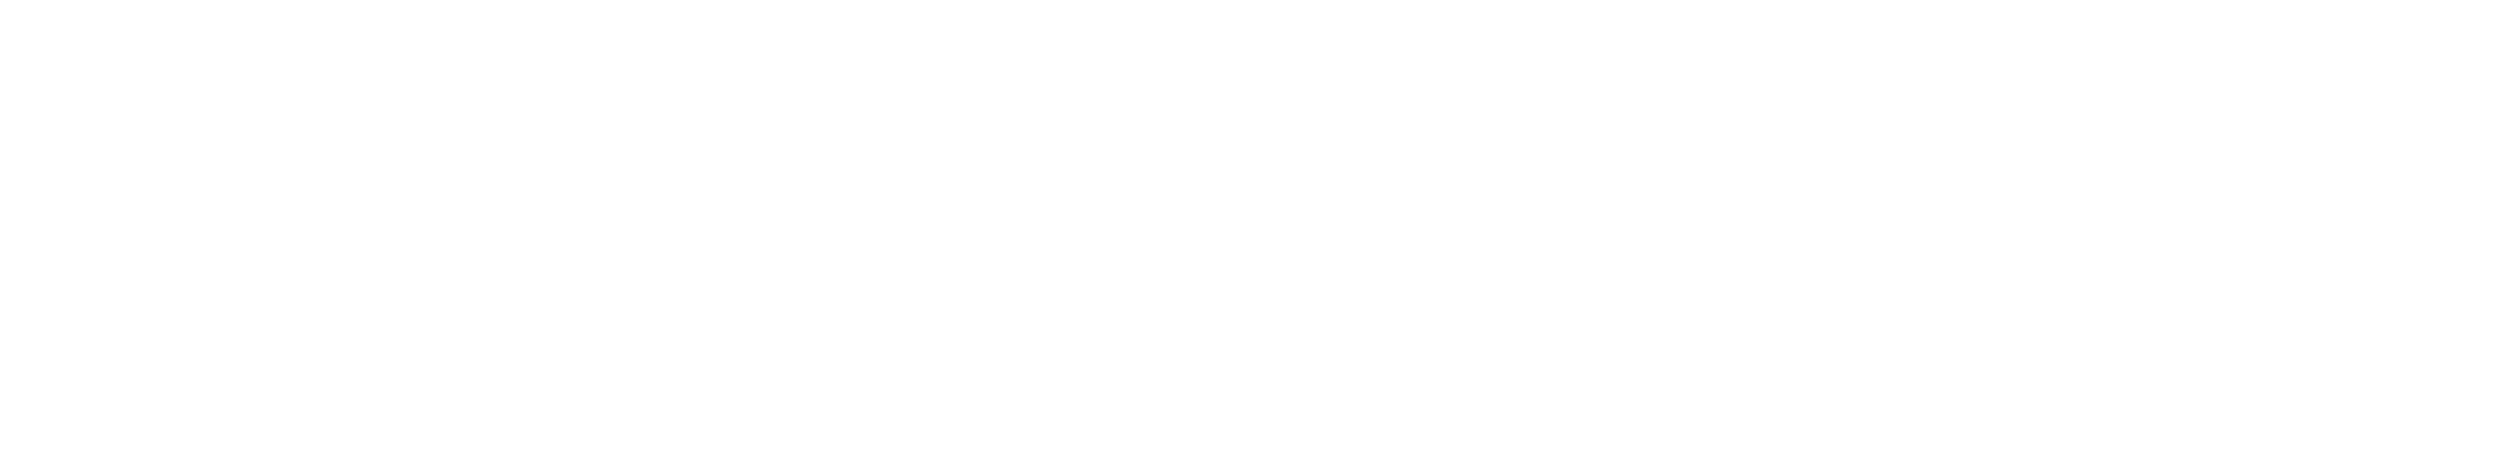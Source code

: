 digraph MathQuestGame {
    graph [bgcolor="transparent"];
    node [
        shape="box", 
        style="rounded,filled", 
        fillcolor="transparent", 
        fontcolor="white", 
        color="white", 
        penwidth=2
    ];
    edge [color="white", arrowhead="open"];

    Game [label="Game"];
    UserInterface [label="UserInterface"];
    RuleSet [label="RuleSet"];
    RuleCreation [label="RuleCreation"];
    TheoremProver [label="TheoremProver"];
    Player [label="Player"];
    Enemy [label="Enemy"];
    Item [label="Item"];
    LevelManager [label="LevelManager"];
    ScoreManager [label="ScoreManager"];
    Cursor [label="Cursor"];
    Font [label="Font"];
    HandleEvent [label="Handle Event"];
    RenderText [label="Render Text"];
    RenderCursor [label="Render Cursor"];
    RenderEquationImage [label="Render Equation Image"];
    UpdateCursorVisibility [label="Update Cursor Visibility"];
    UpdateEquationImage [label="Update Equation Image"];

    Game -> UserInterface;
    UserInterface -> TheoremProver;
    UserInterface -> Player;
    TheoremProver -> RuleSet;
    TheoremProver -> RuleCreation;

    Game -> LevelManager;
    LevelManager -> Player;
    LevelManager -> Enemy;
    LevelManager -> Item;

    Game -> ScoreManager;

    subgraph clusterUI {
        label="UserInterface";
        fontcolor="white";
        color="white";
        Cursor -> text;
        Cursor -> cursor_position;
        Cursor -> cursor_timer;
        Cursor -> cursor_visible;
        Cursor -> RenderCursor;

        cursor [label="Cursor"];
        equation_image [label="Equation Image"];
        text [label="Text"];
        cursor_position [label="Cursor Position"];
        cursor_timer [label="Cursor Timer"];
        cursor_visible [label="Cursor Visible"];
        font [label="Font"];
        handle_backspace [label="Handle Backspace()"];
        handle_left [label="Handle Left()"];
        handle_return [label="Handle Return()"];
        handle_right [label="Handle Right()"];
        handle_typing [label="Handle Typing()"];
        render [label="Render()"];
        update [label="Update()"];
        update_cursor_visibility [label="Update Cursor Visibility()"];
        update_equation_image [label="Update Equation Image()"];

        text -> handle_backspace;
        text -> handle_return;
        text -> handle_typing;
        cursor_position -> handle_left;
        cursor_position -> handle_right;
        cursor_visible -> update_cursor_visibility;
        cursor_timer -> update_cursor_visibility;
        equation_image -> update_equation_image;
        text -> render;
        cursor_visible -> render;
        equation_image -> render;
        update_cursor_visibility -> update;
        update_equation_image -> update;

        text -> RenderText;
        cursor_visible -> RenderCursor;
        equation_image -> RenderEquationImage;
        update_cursor_visibility -> UpdateCursorVisibility;
        update_equation_image -> UpdateEquationImage;
    }

    subgraph clusterTheoremProver {
        label="TheoremProver";
        fontcolor="white";
        color="white";
        rule_set [label="RuleSet"];
        rule_creation [label="RuleCreation"];
    }

    subgraph clusterLevelManager {
        label="LevelManager";
        fontcolor="white";
        color="white";
        player [label="Player"];
        enemy [label="Enemy"];
        item [label="Item"];
    }

    subgraph clusterGame {
        label="Game";
        fontcolor="white";
        color="white";
        user_interface [label="UserInterface"];
        level_manager [label="LevelManager"];
        score_manager [label="ScoreManager"];
    }

    subgraph clusterFont {
        label="Font";
        fontcolor="white";
        color="white";
        font -> RenderText;
        font -> RenderCursor;
    }

    HandleEvent -> UserInterface;
    RenderText -> UserInterface;
    RenderCursor -> UserInterface;
    RenderEquationImage -> UserInterface;
    UpdateCursorVisibility -> UserInterface;
    UpdateEquationImage -> UserInterface;
    Font -> HandleEvent;
}
